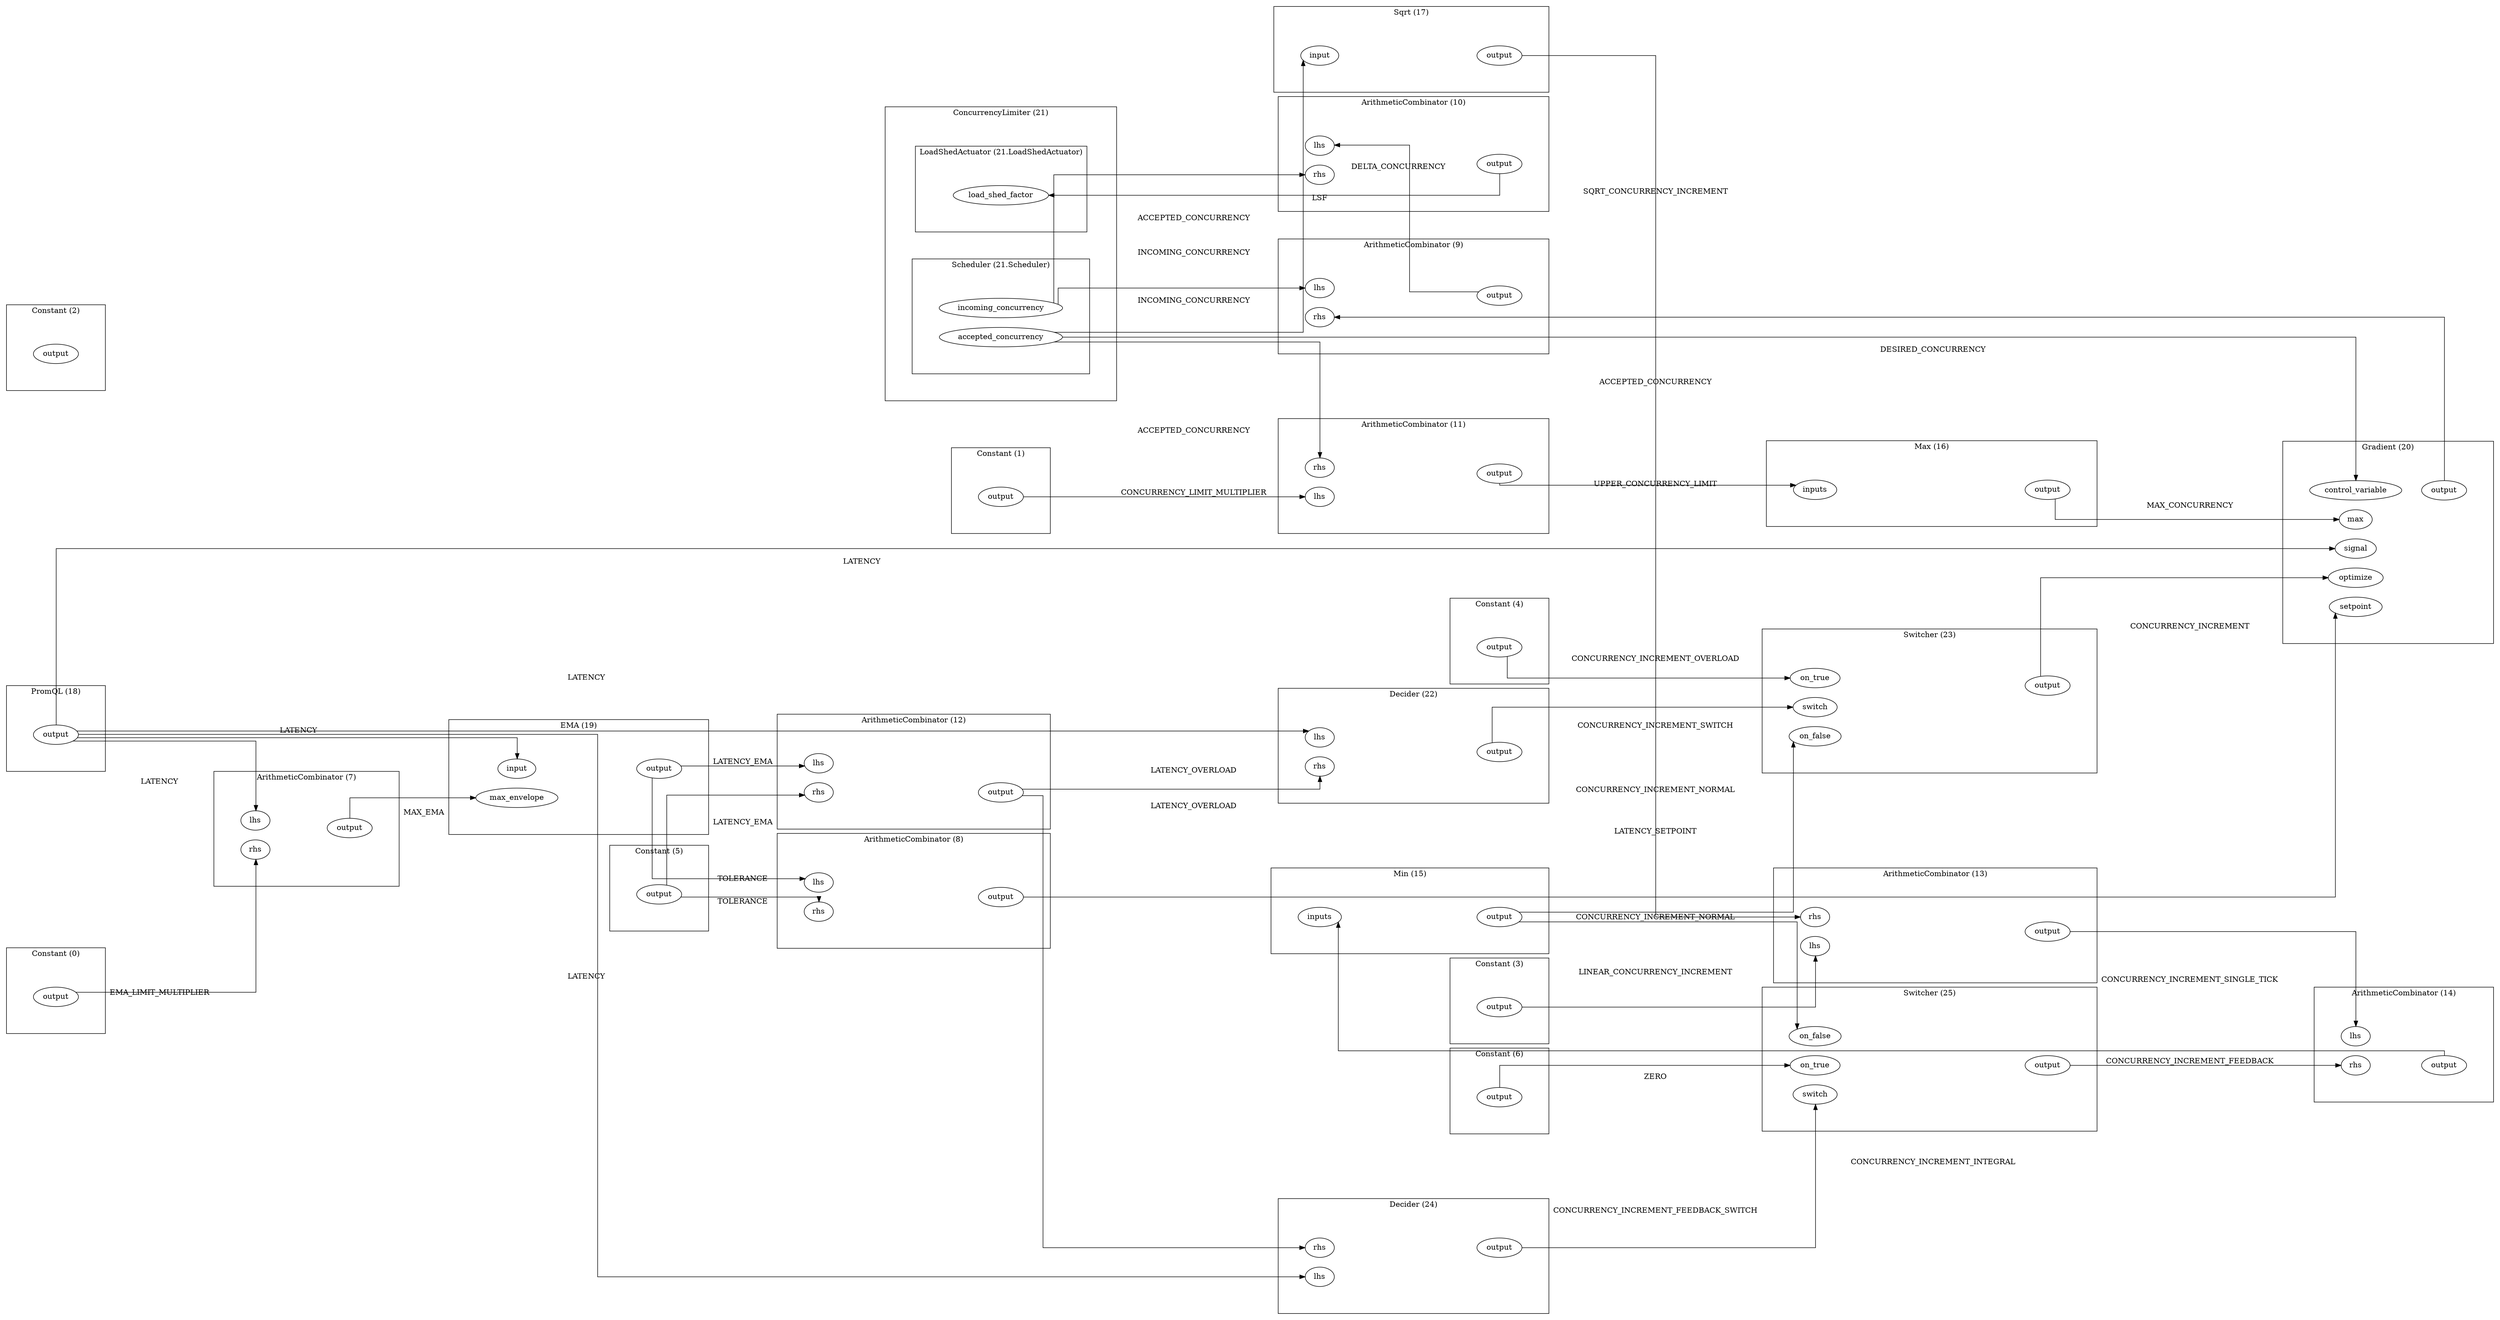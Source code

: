 digraph  {
	subgraph cluster_s27 {
		label="ArithmeticCombinator (10)";margin="50.0";
		n29[label="lhs"];
		n30[label="output"];
		n28[label="rhs"];
		n29->n30[style="invis"];
		{rank=same; n30;};
		{rank=same; n28;n29;};
		
	}
	subgraph cluster_s31 {
		label="ArithmeticCombinator (11)";margin="50.0";
		n32[label="lhs"];
		n34[label="output"];
		n33[label="rhs"];
		n33->n34[style="invis"];
		{rank=same; n32;n33;};
		{rank=same; n34;};
		
	}
	subgraph cluster_s35 {
		label="ArithmeticCombinator (12)";margin="50.0";
		n36[label="lhs"];
		n38[label="output"];
		n37[label="rhs"];
		n37->n38[style="invis"];
		{rank=same; n36;n37;};
		{rank=same; n38;};
		
	}
	subgraph cluster_s39 {
		label="ArithmeticCombinator (13)";margin="50.0";
		n40[label="lhs"];
		n42[label="output"];
		n41[label="rhs"];
		n41->n42[style="invis"];
		{rank=same; n40;n41;};
		{rank=same; n42;};
		
	}
	subgraph cluster_s43 {
		label="ArithmeticCombinator (14)";margin="50.0";
		n44[label="lhs"];
		n46[label="output"];
		n45[label="rhs"];
		n45->n46[style="invis"];
		{rank=same; n44;n45;};
		{rank=same; n46;};
		
	}
	subgraph cluster_s15 {
		label="ArithmeticCombinator (7)";margin="50.0";
		n16[label="lhs"];
		n18[label="output"];
		n17[label="rhs"];
		n17->n18[style="invis"];
		{rank=same; n16;n17;};
		{rank=same; n18;};
		
	}
	subgraph cluster_s19 {
		label="ArithmeticCombinator (8)";margin="50.0";
		n20[label="lhs"];
		n22[label="output"];
		n21[label="rhs"];
		n21->n22[style="invis"];
		{rank=same; n20;n21;};
		{rank=same; n22;};
		
	}
	subgraph cluster_s23 {
		label="ArithmeticCombinator (9)";margin="50.0";
		n24[label="lhs"];
		n26[label="output"];
		n25[label="rhs"];
		n25->n26[style="invis"];
		{rank=same; n24;n25;};
		{rank=same; n26;};
		
	}
	subgraph cluster_s69 {
		subgraph cluster_s73 {
			label="LoadShedActuator (21.LoadShedActuator)";margin="50.0";
			n74[label="load_shed_factor"];
			{rank=same; n74;};
			
		}
		subgraph cluster_s70 {
			label="Scheduler (21.Scheduler)";margin="50.0";
			n71[label="accepted_concurrency"];
			n72[label="incoming_concurrency"];
			{rank=same; n71;n72;};
			
		}
		label="ConcurrencyLimiter (21)";margin="50.0";
		
	}
	subgraph cluster_s1 {
		label="Constant (0)";margin="50.0";
		n2[label="output"];
		{rank=same; n2;};
		
	}
	subgraph cluster_s3 {
		label="Constant (1)";margin="50.0";
		n4[label="output"];
		{rank=same; n4;};
		
	}
	subgraph cluster_s5 {
		label="Constant (2)";margin="50.0";
		n6[label="output"];
		{rank=same; n6;};
		
	}
	subgraph cluster_s7 {
		label="Constant (3)";margin="50.0";
		n8[label="output"];
		{rank=same; n8;};
		
	}
	subgraph cluster_s9 {
		label="Constant (4)";margin="50.0";
		n10[label="output"];
		{rank=same; n10;};
		
	}
	subgraph cluster_s11 {
		label="Constant (5)";margin="50.0";
		n12[label="output"];
		{rank=same; n12;};
		
	}
	subgraph cluster_s13 {
		label="Constant (6)";margin="50.0";
		n14[label="output"];
		{rank=same; n14;};
		
	}
	subgraph cluster_s75 {
		label="Decider (22)";margin="50.0";
		n76[label="lhs"];
		n78[label="output"];
		n77[label="rhs"];
		n77->n78[style="invis"];
		{rank=same; n76;n77;};
		{rank=same; n78;};
		
	}
	subgraph cluster_s84 {
		label="Decider (24)";margin="50.0";
		n85[label="lhs"];
		n87[label="output"];
		n86[label="rhs"];
		n86->n87[style="invis"];
		{rank=same; n85;n86;};
		{rank=same; n87;};
		
	}
	subgraph cluster_s58 {
		label="EMA (19)";margin="50.0";
		n60[label="input"];
		n59[label="max_envelope"];
		n61[label="output"];
		n60->n61[style="invis"];
		{rank=same; n59;n60;};
		{rank=same; n61;};
		
	}
	subgraph cluster_s62 {
		label="Gradient (20)";margin="50.0";
		n67[label="control_variable"];
		n66[label="max"];
		n65[label="optimize"];
		n68[label="output"];
		n64[label="setpoint"];
		n63[label="signal"];
		n67->n68[style="invis"];
		{rank=same; n63;n64;n65;n66;n67;};
		{rank=same; n68;};
		
	}
	subgraph cluster_s50 {
		label="Max (16)";margin="50.0";
		n51[label="inputs"];
		n52[label="output"];
		n51->n52[style="invis"];
		{rank=same; n51;};
		{rank=same; n52;};
		
	}
	subgraph cluster_s47 {
		label="Min (15)";margin="50.0";
		n48[label="inputs"];
		n49[label="output"];
		n48->n49[style="invis"];
		{rank=same; n49;};
		{rank=same; n48;};
		
	}
	subgraph cluster_s56 {
		label="PromQL (18)";margin="50.0";
		n57[label="output"];
		{rank=same; n57;};
		
	}
	subgraph cluster_s53 {
		label="Sqrt (17)";margin="50.0";
		n54[label="input"];
		n55[label="output"];
		n54->n55[style="invis"];
		{rank=same; n54;};
		{rank=same; n55;};
		
	}
	subgraph cluster_s79 {
		label="Switcher (23)";margin="50.0";
		n81[label="on_false"];
		n80[label="on_true"];
		n83[label="output"];
		n82[label="switch"];
		n82->n83[style="invis"];
		{rank=same; n80;n81;n82;};
		{rank=same; n83;};
		
	}
	subgraph cluster_s88 {
		label="Switcher (25)";margin="50.0";
		n89[label="on_false"];
		n91[label="on_true"];
		n92[label="output"];
		n90[label="switch"];
		n91->n92[style="invis"];
		{rank=same; n89;n90;n91;};
		{rank=same; n92;};
		
	}
	rankdir="LR";splines="ortho";
	n71->n33[label="ACCEPTED_CONCURRENCY"];
	n71->n54[label="ACCEPTED_CONCURRENCY"];
	n71->n67[label="ACCEPTED_CONCURRENCY"];
	n72->n24[label="INCOMING_CONCURRENCY"];
	n72->n28[label="INCOMING_CONCURRENCY"];
	n26->n29[label="DELTA_CONCURRENCY"];
	n55->n41[label="SQRT_CONCURRENCY_INCREMENT"];
	n2->n17[label="EMA_LIMIT_MULTIPLIER"];
	n4->n32[label="CONCURRENCY_LIMIT_MULTIPLIER"];
	n12->n21[label="TOLERANCE"];
	n12->n37[label="TOLERANCE"];
	n30->n74[label="LSF"];
	n46->n48[label="CONCURRENCY_INCREMENT_INTEGRAL"];
	n61->n20[label="LATENCY_EMA"];
	n61->n36[label="LATENCY_EMA"];
	n68->n25[label="DESIRED_CONCURRENCY"];
	n78->n82[label="CONCURRENCY_INCREMENT_SWITCH"];
	n83->n65[label="CONCURRENCY_INCREMENT"];
	n87->n90[label="CONCURRENCY_INCREMENT_FEEDBACK_SWITCH"];
	n14->n91[label="ZERO"];
	n22->n64[label="LATENCY_SETPOINT"];
	n49->n81[label="CONCURRENCY_INCREMENT_NORMAL"];
	n49->n89[label="CONCURRENCY_INCREMENT_NORMAL"];
	n18->n59[label="MAX_EMA"];
	n38->n77[label="LATENCY_OVERLOAD"];
	n38->n86[label="LATENCY_OVERLOAD"];
	n42->n44[label="CONCURRENCY_INCREMENT_SINGLE_TICK"];
	n8->n40[label="LINEAR_CONCURRENCY_INCREMENT"];
	n57->n16[label="LATENCY"];
	n57->n60[label="LATENCY"];
	n57->n63[label="LATENCY"];
	n57->n76[label="LATENCY"];
	n57->n85[label="LATENCY"];
	n10->n80[label="CONCURRENCY_INCREMENT_OVERLOAD"];
	n34->n51[label="UPPER_CONCURRENCY_LIMIT"];
	n52->n66[label="MAX_CONCURRENCY"];
	n92->n45[label="CONCURRENCY_INCREMENT_FEEDBACK"];
	
}

